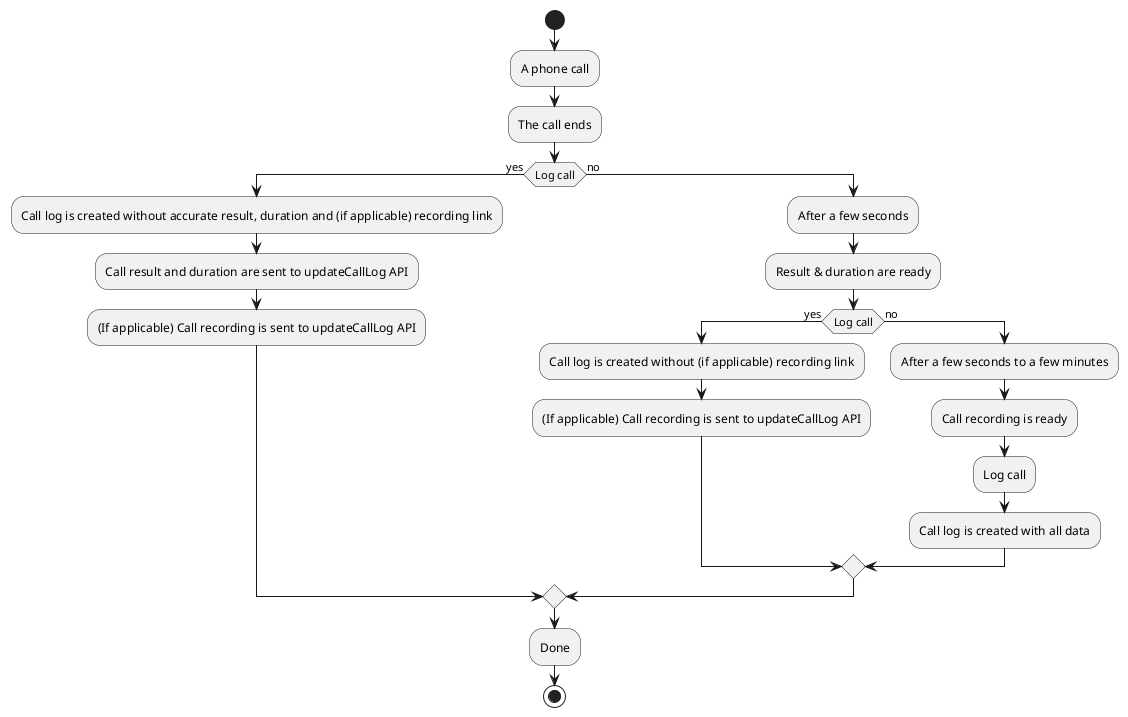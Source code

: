 @startuml
start
:A phone call;
:The call ends;
if (Log call) then (yes)
    :Call log is created without accurate result, duration and (if applicable) recording link;
    :Call result and duration are sent to updateCallLog API;
    :(If applicable) Call recording is sent to updateCallLog API;
else (no)
    :After a few seconds;
    :Result & duration are ready;
    if(Log call) then (yes)
        :Call log is created without (if applicable) recording link;
        :(If applicable) Call recording is sent to updateCallLog API;
    else (no)
        :After a few seconds to a few minutes;
        :Call recording is ready;
        :Log call;
        :Call log is created with all data;
    endif
endif
:Done;
stop
@enduml